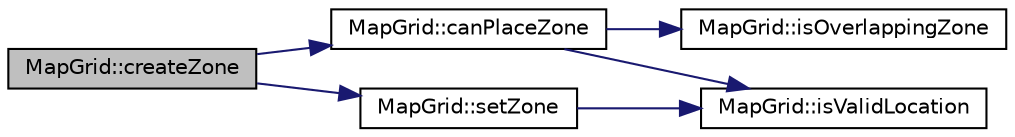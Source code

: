 digraph "MapGrid::createZone"
{
 // LATEX_PDF_SIZE
  edge [fontname="Helvetica",fontsize="10",labelfontname="Helvetica",labelfontsize="10"];
  node [fontname="Helvetica",fontsize="10",shape=record];
  rankdir="LR";
  Node1 [label="MapGrid::createZone",height=0.2,width=0.4,color="black", fillcolor="grey75", style="filled", fontcolor="black",tooltip=" "];
  Node1 -> Node2 [color="midnightblue",fontsize="10",style="solid",fontname="Helvetica"];
  Node2 [label="MapGrid::canPlaceZone",height=0.2,width=0.4,color="black", fillcolor="white", style="filled",URL="$classMapGrid.html#ab94f2f15d2178324ce930280ec88a28d",tooltip=" "];
  Node2 -> Node3 [color="midnightblue",fontsize="10",style="solid",fontname="Helvetica"];
  Node3 [label="MapGrid::isOverlappingZone",height=0.2,width=0.4,color="black", fillcolor="white", style="filled",URL="$classMapGrid.html#ad62e84eca9c689c73f6e70d68b0506f1",tooltip=" "];
  Node2 -> Node4 [color="midnightblue",fontsize="10",style="solid",fontname="Helvetica"];
  Node4 [label="MapGrid::isValidLocation",height=0.2,width=0.4,color="black", fillcolor="white", style="filled",URL="$classMapGrid.html#a609c06dd38f67e93a766d5bb8b9cb197",tooltip=" "];
  Node1 -> Node5 [color="midnightblue",fontsize="10",style="solid",fontname="Helvetica"];
  Node5 [label="MapGrid::setZone",height=0.2,width=0.4,color="black", fillcolor="white", style="filled",URL="$classMapGrid.html#af8210e162dae20a969c8d4e880dee2f7",tooltip=" "];
  Node5 -> Node4 [color="midnightblue",fontsize="10",style="solid",fontname="Helvetica"];
}
